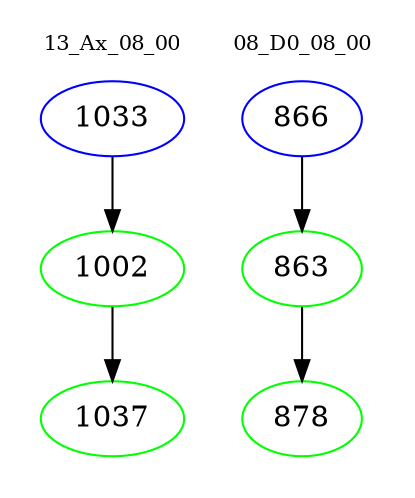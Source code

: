 digraph{
subgraph cluster_0 {
color = white
label = "13_Ax_08_00";
fontsize=10;
T0_1033 [label="1033", color="blue"]
T0_1033 -> T0_1002 [color="black"]
T0_1002 [label="1002", color="green"]
T0_1002 -> T0_1037 [color="black"]
T0_1037 [label="1037", color="green"]
}
subgraph cluster_1 {
color = white
label = "08_D0_08_00";
fontsize=10;
T1_866 [label="866", color="blue"]
T1_866 -> T1_863 [color="black"]
T1_863 [label="863", color="green"]
T1_863 -> T1_878 [color="black"]
T1_878 [label="878", color="green"]
}
}
